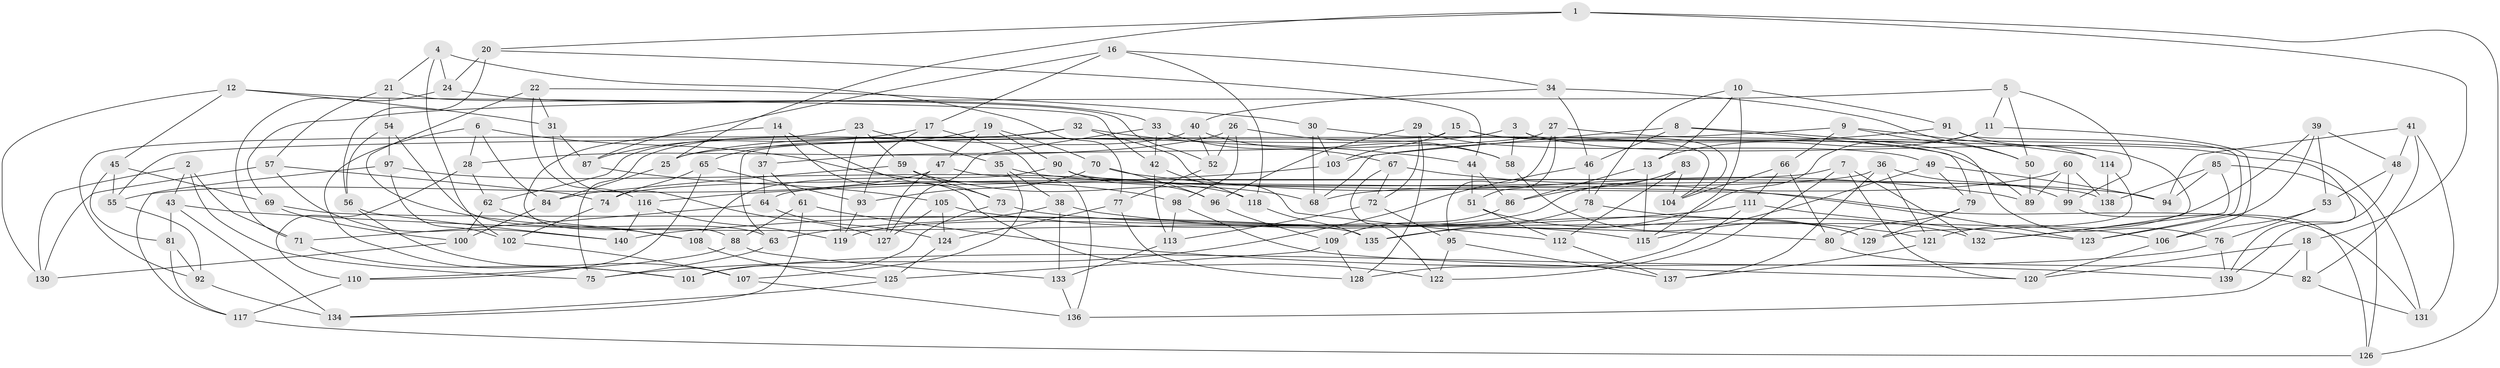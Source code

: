 // Generated by graph-tools (version 1.1) at 2025/11/02/27/25 16:11:45]
// undirected, 140 vertices, 280 edges
graph export_dot {
graph [start="1"]
  node [color=gray90,style=filled];
  1;
  2;
  3;
  4;
  5;
  6;
  7;
  8;
  9;
  10;
  11;
  12;
  13;
  14;
  15;
  16;
  17;
  18;
  19;
  20;
  21;
  22;
  23;
  24;
  25;
  26;
  27;
  28;
  29;
  30;
  31;
  32;
  33;
  34;
  35;
  36;
  37;
  38;
  39;
  40;
  41;
  42;
  43;
  44;
  45;
  46;
  47;
  48;
  49;
  50;
  51;
  52;
  53;
  54;
  55;
  56;
  57;
  58;
  59;
  60;
  61;
  62;
  63;
  64;
  65;
  66;
  67;
  68;
  69;
  70;
  71;
  72;
  73;
  74;
  75;
  76;
  77;
  78;
  79;
  80;
  81;
  82;
  83;
  84;
  85;
  86;
  87;
  88;
  89;
  90;
  91;
  92;
  93;
  94;
  95;
  96;
  97;
  98;
  99;
  100;
  101;
  102;
  103;
  104;
  105;
  106;
  107;
  108;
  109;
  110;
  111;
  112;
  113;
  114;
  115;
  116;
  117;
  118;
  119;
  120;
  121;
  122;
  123;
  124;
  125;
  126;
  127;
  128;
  129;
  130;
  131;
  132;
  133;
  134;
  135;
  136;
  137;
  138;
  139;
  140;
  1 -- 18;
  1 -- 126;
  1 -- 20;
  1 -- 25;
  2 -- 75;
  2 -- 130;
  2 -- 71;
  2 -- 43;
  3 -- 58;
  3 -- 139;
  3 -- 104;
  3 -- 25;
  4 -- 102;
  4 -- 21;
  4 -- 77;
  4 -- 24;
  5 -- 11;
  5 -- 69;
  5 -- 50;
  5 -- 99;
  6 -- 98;
  6 -- 28;
  6 -- 101;
  6 -- 84;
  7 -- 122;
  7 -- 64;
  7 -- 132;
  7 -- 120;
  8 -- 79;
  8 -- 46;
  8 -- 68;
  8 -- 76;
  9 -- 66;
  9 -- 25;
  9 -- 114;
  9 -- 50;
  10 -- 78;
  10 -- 91;
  10 -- 13;
  10 -- 115;
  11 -- 135;
  11 -- 13;
  11 -- 106;
  12 -- 42;
  12 -- 45;
  12 -- 130;
  12 -- 31;
  13 -- 115;
  13 -- 86;
  14 -- 37;
  14 -- 122;
  14 -- 73;
  14 -- 88;
  15 -- 132;
  15 -- 103;
  15 -- 89;
  15 -- 63;
  16 -- 87;
  16 -- 17;
  16 -- 118;
  16 -- 34;
  17 -- 87;
  17 -- 93;
  17 -- 136;
  18 -- 136;
  18 -- 82;
  18 -- 120;
  19 -- 47;
  19 -- 65;
  19 -- 70;
  19 -- 90;
  20 -- 44;
  20 -- 24;
  20 -- 56;
  21 -- 54;
  21 -- 57;
  21 -- 52;
  22 -- 31;
  22 -- 108;
  22 -- 30;
  22 -- 116;
  23 -- 59;
  23 -- 92;
  23 -- 35;
  23 -- 119;
  24 -- 33;
  24 -- 71;
  25 -- 84;
  26 -- 58;
  26 -- 52;
  26 -- 28;
  26 -- 98;
  27 -- 95;
  27 -- 51;
  27 -- 37;
  27 -- 131;
  28 -- 62;
  28 -- 110;
  29 -- 96;
  29 -- 72;
  29 -- 49;
  29 -- 128;
  30 -- 68;
  30 -- 103;
  30 -- 104;
  31 -- 87;
  31 -- 127;
  32 -- 55;
  32 -- 112;
  32 -- 44;
  32 -- 62;
  33 -- 42;
  33 -- 67;
  33 -- 127;
  34 -- 50;
  34 -- 40;
  34 -- 46;
  35 -- 94;
  35 -- 107;
  35 -- 38;
  36 -- 74;
  36 -- 121;
  36 -- 99;
  36 -- 137;
  37 -- 61;
  37 -- 64;
  38 -- 133;
  38 -- 121;
  38 -- 63;
  39 -- 123;
  39 -- 53;
  39 -- 121;
  39 -- 48;
  40 -- 75;
  40 -- 52;
  40 -- 58;
  41 -- 48;
  41 -- 82;
  41 -- 131;
  41 -- 94;
  42 -- 118;
  42 -- 113;
  43 -- 81;
  43 -- 134;
  43 -- 80;
  44 -- 51;
  44 -- 86;
  45 -- 55;
  45 -- 69;
  45 -- 81;
  46 -- 75;
  46 -- 78;
  47 -- 55;
  47 -- 127;
  47 -- 138;
  48 -- 53;
  48 -- 139;
  49 -- 79;
  49 -- 115;
  49 -- 94;
  50 -- 89;
  51 -- 112;
  51 -- 129;
  52 -- 77;
  53 -- 106;
  53 -- 76;
  54 -- 97;
  54 -- 63;
  54 -- 56;
  55 -- 92;
  56 -- 140;
  56 -- 107;
  57 -- 140;
  57 -- 130;
  57 -- 74;
  58 -- 129;
  59 -- 68;
  59 -- 73;
  59 -- 84;
  60 -- 138;
  60 -- 68;
  60 -- 89;
  60 -- 99;
  61 -- 134;
  61 -- 139;
  61 -- 88;
  62 -- 108;
  62 -- 100;
  63 -- 75;
  64 -- 124;
  64 -- 71;
  65 -- 74;
  65 -- 93;
  65 -- 110;
  66 -- 111;
  66 -- 80;
  66 -- 104;
  67 -- 123;
  67 -- 122;
  67 -- 72;
  69 -- 100;
  69 -- 135;
  70 -- 96;
  70 -- 89;
  70 -- 93;
  71 -- 101;
  72 -- 113;
  72 -- 95;
  73 -- 106;
  73 -- 101;
  74 -- 102;
  76 -- 139;
  76 -- 101;
  77 -- 128;
  77 -- 124;
  78 -- 135;
  78 -- 132;
  79 -- 80;
  79 -- 129;
  80 -- 82;
  81 -- 92;
  81 -- 117;
  82 -- 131;
  83 -- 112;
  83 -- 119;
  83 -- 86;
  83 -- 104;
  84 -- 100;
  85 -- 94;
  85 -- 138;
  85 -- 132;
  85 -- 126;
  86 -- 109;
  87 -- 105;
  88 -- 133;
  88 -- 110;
  90 -- 108;
  90 -- 96;
  90 -- 131;
  91 -- 103;
  91 -- 123;
  91 -- 114;
  92 -- 134;
  93 -- 119;
  95 -- 137;
  95 -- 122;
  96 -- 109;
  97 -- 118;
  97 -- 117;
  97 -- 102;
  98 -- 120;
  98 -- 113;
  99 -- 126;
  100 -- 130;
  102 -- 107;
  103 -- 116;
  105 -- 124;
  105 -- 115;
  105 -- 127;
  106 -- 120;
  107 -- 136;
  108 -- 125;
  109 -- 128;
  109 -- 125;
  110 -- 117;
  111 -- 128;
  111 -- 140;
  111 -- 123;
  112 -- 137;
  113 -- 133;
  114 -- 129;
  114 -- 138;
  116 -- 119;
  116 -- 140;
  117 -- 126;
  118 -- 135;
  121 -- 137;
  124 -- 125;
  125 -- 134;
  133 -- 136;
}
